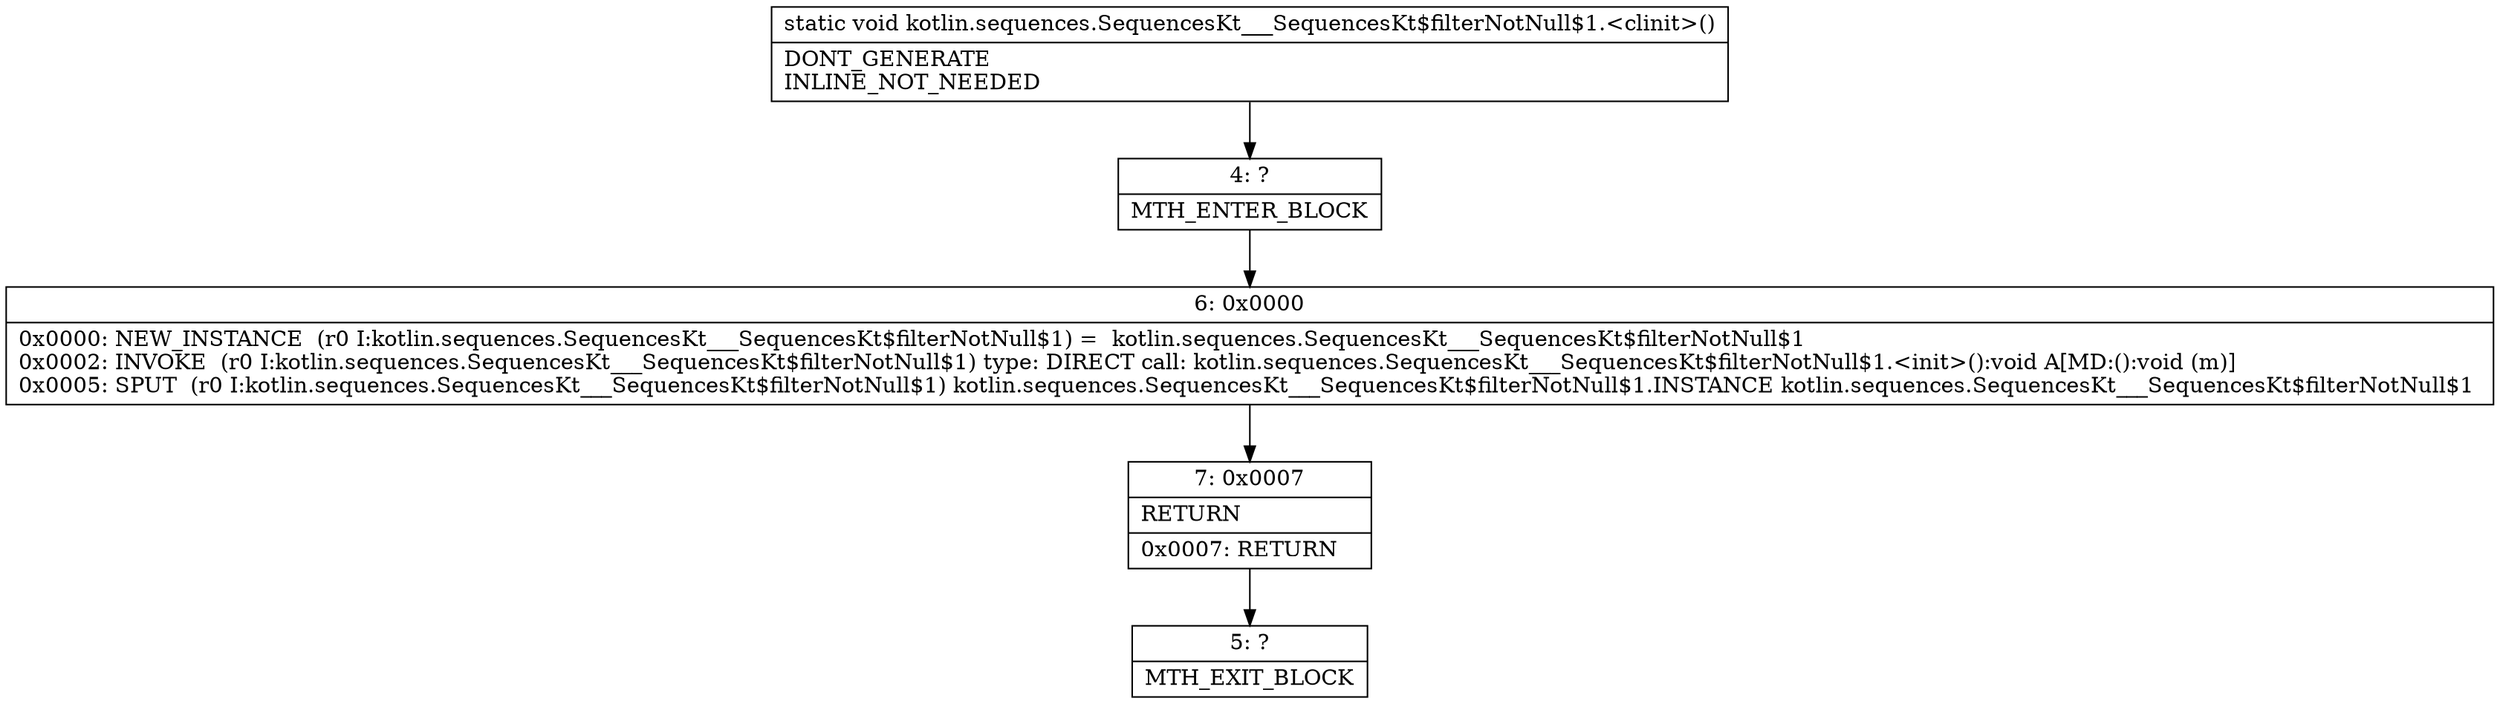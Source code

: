 digraph "CFG forkotlin.sequences.SequencesKt___SequencesKt$filterNotNull$1.\<clinit\>()V" {
Node_4 [shape=record,label="{4\:\ ?|MTH_ENTER_BLOCK\l}"];
Node_6 [shape=record,label="{6\:\ 0x0000|0x0000: NEW_INSTANCE  (r0 I:kotlin.sequences.SequencesKt___SequencesKt$filterNotNull$1) =  kotlin.sequences.SequencesKt___SequencesKt$filterNotNull$1 \l0x0002: INVOKE  (r0 I:kotlin.sequences.SequencesKt___SequencesKt$filterNotNull$1) type: DIRECT call: kotlin.sequences.SequencesKt___SequencesKt$filterNotNull$1.\<init\>():void A[MD:():void (m)]\l0x0005: SPUT  (r0 I:kotlin.sequences.SequencesKt___SequencesKt$filterNotNull$1) kotlin.sequences.SequencesKt___SequencesKt$filterNotNull$1.INSTANCE kotlin.sequences.SequencesKt___SequencesKt$filterNotNull$1 \l}"];
Node_7 [shape=record,label="{7\:\ 0x0007|RETURN\l|0x0007: RETURN   \l}"];
Node_5 [shape=record,label="{5\:\ ?|MTH_EXIT_BLOCK\l}"];
MethodNode[shape=record,label="{static void kotlin.sequences.SequencesKt___SequencesKt$filterNotNull$1.\<clinit\>()  | DONT_GENERATE\lINLINE_NOT_NEEDED\l}"];
MethodNode -> Node_4;Node_4 -> Node_6;
Node_6 -> Node_7;
Node_7 -> Node_5;
}

